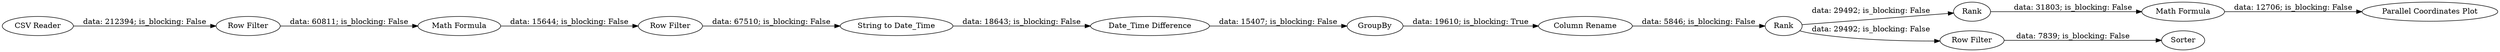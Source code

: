 digraph {
	"-8248447888326090664_2" [label="Row Filter"]
	"-8248447888326090664_14" [label="Math Formula"]
	"-8248447888326090664_8" [label=Rank]
	"-8248447888326090664_12" [label=Rank]
	"-8248447888326090664_3" [label="Math Formula"]
	"-8248447888326090664_4" [label="String to Date_Time"]
	"-8248447888326090664_9" [label="Row Filter"]
	"-8248447888326090664_7" [label=GroupBy]
	"-8248447888326090664_17" [label="Parallel Coordinates Plot"]
	"-8248447888326090664_1" [label="CSV Reader"]
	"-8248447888326090664_6" [label="Row Filter"]
	"-8248447888326090664_5" [label="Date_Time Difference"]
	"-8248447888326090664_11" [label=Sorter]
	"-8248447888326090664_13" [label="Column Rename"]
	"-8248447888326090664_1" -> "-8248447888326090664_2" [label="data: 212394; is_blocking: False"]
	"-8248447888326090664_4" -> "-8248447888326090664_5" [label="data: 18643; is_blocking: False"]
	"-8248447888326090664_14" -> "-8248447888326090664_17" [label="data: 12706; is_blocking: False"]
	"-8248447888326090664_8" -> "-8248447888326090664_9" [label="data: 29492; is_blocking: False"]
	"-8248447888326090664_7" -> "-8248447888326090664_13" [label="data: 19610; is_blocking: True"]
	"-8248447888326090664_12" -> "-8248447888326090664_14" [label="data: 31803; is_blocking: False"]
	"-8248447888326090664_6" -> "-8248447888326090664_4" [label="data: 67510; is_blocking: False"]
	"-8248447888326090664_13" -> "-8248447888326090664_8" [label="data: 5846; is_blocking: False"]
	"-8248447888326090664_3" -> "-8248447888326090664_6" [label="data: 15644; is_blocking: False"]
	"-8248447888326090664_8" -> "-8248447888326090664_12" [label="data: 29492; is_blocking: False"]
	"-8248447888326090664_2" -> "-8248447888326090664_3" [label="data: 60811; is_blocking: False"]
	"-8248447888326090664_5" -> "-8248447888326090664_7" [label="data: 15407; is_blocking: False"]
	"-8248447888326090664_9" -> "-8248447888326090664_11" [label="data: 7839; is_blocking: False"]
	rankdir=LR
}
